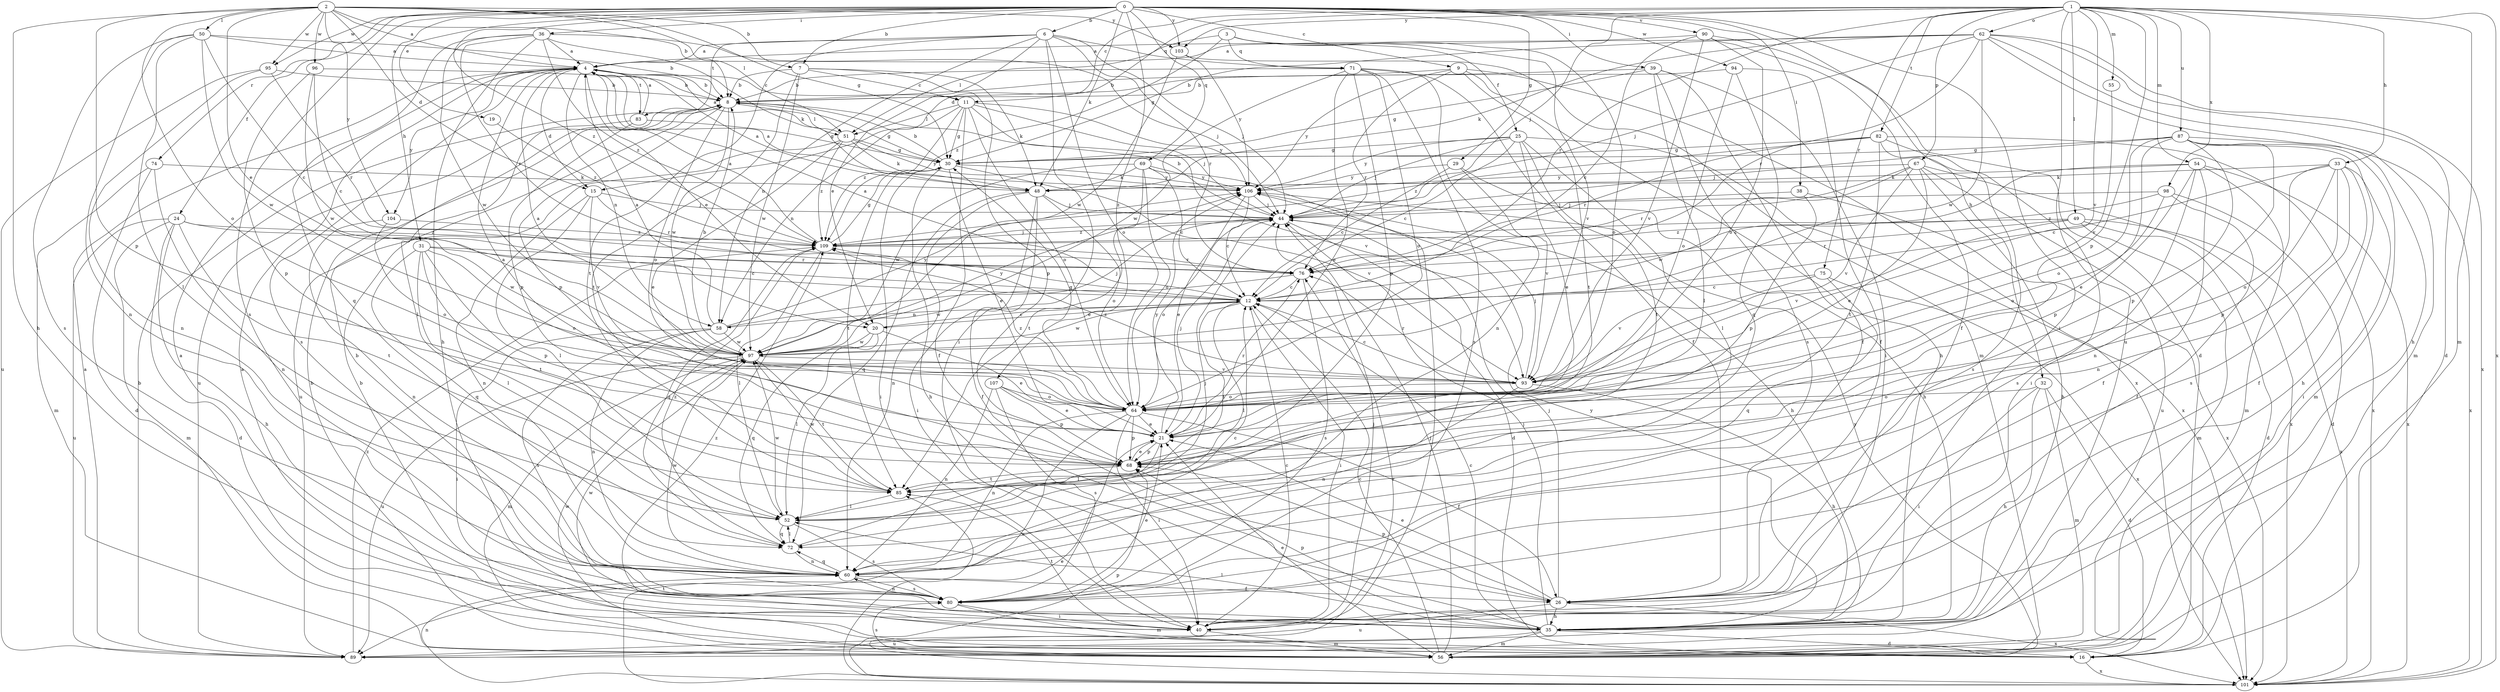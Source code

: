 strict digraph  {
0;
1;
2;
3;
4;
6;
7;
8;
9;
11;
12;
15;
16;
19;
20;
21;
24;
25;
26;
29;
30;
31;
32;
33;
35;
36;
38;
39;
40;
44;
48;
49;
50;
51;
52;
54;
55;
56;
58;
60;
62;
64;
67;
68;
69;
71;
72;
74;
75;
76;
80;
82;
83;
85;
87;
89;
90;
93;
94;
95;
96;
97;
98;
101;
103;
104;
106;
107;
109;
0 -> 6  [label=b];
0 -> 7  [label=b];
0 -> 9  [label=c];
0 -> 19  [label=e];
0 -> 24  [label=f];
0 -> 29  [label=g];
0 -> 31  [label=h];
0 -> 32  [label=h];
0 -> 36  [label=i];
0 -> 38  [label=i];
0 -> 39  [label=i];
0 -> 40  [label=i];
0 -> 48  [label=k];
0 -> 69  [label=q];
0 -> 74  [label=r];
0 -> 80  [label=s];
0 -> 90  [label=v];
0 -> 94  [label=w];
0 -> 95  [label=w];
0 -> 103  [label=y];
0 -> 107  [label=z];
0 -> 109  [label=z];
1 -> 11  [label=c];
1 -> 15  [label=d];
1 -> 33  [label=h];
1 -> 44  [label=j];
1 -> 49  [label=l];
1 -> 54  [label=m];
1 -> 55  [label=m];
1 -> 56  [label=m];
1 -> 62  [label=o];
1 -> 67  [label=p];
1 -> 68  [label=p];
1 -> 75  [label=r];
1 -> 76  [label=r];
1 -> 82  [label=t];
1 -> 87  [label=u];
1 -> 89  [label=u];
1 -> 93  [label=v];
1 -> 98  [label=x];
1 -> 101  [label=x];
1 -> 103  [label=y];
2 -> 4  [label=a];
2 -> 7  [label=b];
2 -> 8  [label=b];
2 -> 15  [label=d];
2 -> 20  [label=e];
2 -> 30  [label=g];
2 -> 35  [label=h];
2 -> 50  [label=l];
2 -> 51  [label=l];
2 -> 64  [label=o];
2 -> 68  [label=p];
2 -> 95  [label=w];
2 -> 96  [label=w];
2 -> 103  [label=y];
2 -> 104  [label=y];
3 -> 25  [label=f];
3 -> 51  [label=l];
3 -> 64  [label=o];
3 -> 71  [label=q];
3 -> 93  [label=v];
3 -> 109  [label=z];
4 -> 8  [label=b];
4 -> 11  [label=c];
4 -> 15  [label=d];
4 -> 20  [label=e];
4 -> 58  [label=n];
4 -> 80  [label=s];
4 -> 83  [label=t];
4 -> 104  [label=y];
6 -> 4  [label=a];
6 -> 20  [label=e];
6 -> 40  [label=i];
6 -> 44  [label=j];
6 -> 58  [label=n];
6 -> 64  [label=o];
6 -> 71  [label=q];
6 -> 76  [label=r];
6 -> 83  [label=t];
6 -> 85  [label=t];
7 -> 8  [label=b];
7 -> 11  [label=c];
7 -> 48  [label=k];
7 -> 68  [label=p];
7 -> 85  [label=t];
7 -> 97  [label=w];
8 -> 30  [label=g];
8 -> 51  [label=l];
8 -> 64  [label=o];
8 -> 68  [label=p];
8 -> 89  [label=u];
8 -> 97  [label=w];
9 -> 8  [label=b];
9 -> 35  [label=h];
9 -> 76  [label=r];
9 -> 85  [label=t];
9 -> 101  [label=x];
9 -> 106  [label=y];
11 -> 26  [label=f];
11 -> 30  [label=g];
11 -> 44  [label=j];
11 -> 51  [label=l];
11 -> 58  [label=n];
11 -> 64  [label=o];
11 -> 93  [label=v];
11 -> 106  [label=y];
11 -> 109  [label=z];
12 -> 4  [label=a];
12 -> 20  [label=e];
12 -> 40  [label=i];
12 -> 52  [label=l];
12 -> 58  [label=n];
12 -> 85  [label=t];
12 -> 97  [label=w];
15 -> 44  [label=j];
15 -> 52  [label=l];
15 -> 60  [label=n];
15 -> 76  [label=r];
15 -> 93  [label=v];
16 -> 4  [label=a];
16 -> 8  [label=b];
16 -> 101  [label=x];
19 -> 109  [label=z];
20 -> 12  [label=c];
20 -> 21  [label=e];
20 -> 52  [label=l];
20 -> 72  [label=q];
20 -> 97  [label=w];
21 -> 4  [label=a];
21 -> 44  [label=j];
21 -> 52  [label=l];
21 -> 68  [label=p];
21 -> 76  [label=r];
21 -> 106  [label=y];
24 -> 16  [label=d];
24 -> 35  [label=h];
24 -> 56  [label=m];
24 -> 85  [label=t];
24 -> 89  [label=u];
24 -> 97  [label=w];
24 -> 109  [label=z];
25 -> 12  [label=c];
25 -> 21  [label=e];
25 -> 30  [label=g];
25 -> 44  [label=j];
25 -> 52  [label=l];
25 -> 85  [label=t];
25 -> 101  [label=x];
25 -> 106  [label=y];
26 -> 21  [label=e];
26 -> 35  [label=h];
26 -> 44  [label=j];
26 -> 68  [label=p];
26 -> 89  [label=u];
26 -> 101  [label=x];
29 -> 12  [label=c];
29 -> 35  [label=h];
29 -> 93  [label=v];
29 -> 106  [label=y];
30 -> 8  [label=b];
30 -> 21  [label=e];
30 -> 35  [label=h];
30 -> 40  [label=i];
30 -> 85  [label=t];
30 -> 93  [label=v];
30 -> 106  [label=y];
31 -> 12  [label=c];
31 -> 52  [label=l];
31 -> 64  [label=o];
31 -> 68  [label=p];
31 -> 72  [label=q];
31 -> 76  [label=r];
31 -> 85  [label=t];
32 -> 16  [label=d];
32 -> 35  [label=h];
32 -> 40  [label=i];
32 -> 56  [label=m];
32 -> 64  [label=o];
33 -> 12  [label=c];
33 -> 26  [label=f];
33 -> 40  [label=i];
33 -> 48  [label=k];
33 -> 60  [label=n];
33 -> 64  [label=o];
33 -> 68  [label=p];
33 -> 80  [label=s];
35 -> 12  [label=c];
35 -> 16  [label=d];
35 -> 44  [label=j];
35 -> 52  [label=l];
35 -> 56  [label=m];
35 -> 68  [label=p];
35 -> 89  [label=u];
35 -> 97  [label=w];
35 -> 106  [label=y];
36 -> 4  [label=a];
36 -> 35  [label=h];
36 -> 44  [label=j];
36 -> 48  [label=k];
36 -> 72  [label=q];
36 -> 76  [label=r];
36 -> 97  [label=w];
36 -> 109  [label=z];
38 -> 44  [label=j];
38 -> 68  [label=p];
38 -> 101  [label=x];
39 -> 8  [label=b];
39 -> 26  [label=f];
39 -> 30  [label=g];
39 -> 40  [label=i];
39 -> 52  [label=l];
39 -> 80  [label=s];
40 -> 4  [label=a];
40 -> 12  [label=c];
40 -> 44  [label=j];
40 -> 56  [label=m];
40 -> 85  [label=t];
40 -> 109  [label=z];
44 -> 8  [label=b];
44 -> 16  [label=d];
44 -> 64  [label=o];
44 -> 109  [label=z];
48 -> 4  [label=a];
48 -> 26  [label=f];
48 -> 40  [label=i];
48 -> 44  [label=j];
48 -> 60  [label=n];
48 -> 64  [label=o];
48 -> 72  [label=q];
49 -> 16  [label=d];
49 -> 56  [label=m];
49 -> 76  [label=r];
49 -> 93  [label=v];
49 -> 101  [label=x];
49 -> 109  [label=z];
50 -> 4  [label=a];
50 -> 8  [label=b];
50 -> 12  [label=c];
50 -> 52  [label=l];
50 -> 60  [label=n];
50 -> 80  [label=s];
50 -> 97  [label=w];
51 -> 4  [label=a];
51 -> 21  [label=e];
51 -> 30  [label=g];
51 -> 48  [label=k];
51 -> 89  [label=u];
51 -> 106  [label=y];
51 -> 109  [label=z];
52 -> 72  [label=q];
52 -> 80  [label=s];
52 -> 97  [label=w];
54 -> 12  [label=c];
54 -> 26  [label=f];
54 -> 48  [label=k];
54 -> 56  [label=m];
54 -> 68  [label=p];
54 -> 80  [label=s];
54 -> 101  [label=x];
55 -> 93  [label=v];
56 -> 8  [label=b];
56 -> 12  [label=c];
56 -> 21  [label=e];
56 -> 44  [label=j];
56 -> 80  [label=s];
56 -> 97  [label=w];
56 -> 106  [label=y];
58 -> 4  [label=a];
58 -> 40  [label=i];
58 -> 44  [label=j];
58 -> 60  [label=n];
58 -> 80  [label=s];
58 -> 97  [label=w];
58 -> 106  [label=y];
60 -> 12  [label=c];
60 -> 26  [label=f];
60 -> 72  [label=q];
60 -> 80  [label=s];
60 -> 97  [label=w];
62 -> 4  [label=a];
62 -> 16  [label=d];
62 -> 30  [label=g];
62 -> 35  [label=h];
62 -> 44  [label=j];
62 -> 48  [label=k];
62 -> 56  [label=m];
62 -> 76  [label=r];
62 -> 97  [label=w];
62 -> 101  [label=x];
64 -> 21  [label=e];
64 -> 26  [label=f];
64 -> 30  [label=g];
64 -> 40  [label=i];
64 -> 60  [label=n];
64 -> 68  [label=p];
64 -> 89  [label=u];
64 -> 109  [label=z];
67 -> 21  [label=e];
67 -> 35  [label=h];
67 -> 76  [label=r];
67 -> 89  [label=u];
67 -> 93  [label=v];
67 -> 97  [label=w];
67 -> 101  [label=x];
67 -> 106  [label=y];
68 -> 21  [label=e];
68 -> 85  [label=t];
69 -> 12  [label=c];
69 -> 40  [label=i];
69 -> 48  [label=k];
69 -> 64  [label=o];
69 -> 85  [label=t];
69 -> 97  [label=w];
69 -> 106  [label=y];
71 -> 8  [label=b];
71 -> 21  [label=e];
71 -> 26  [label=f];
71 -> 60  [label=n];
71 -> 64  [label=o];
71 -> 68  [label=p];
71 -> 80  [label=s];
71 -> 97  [label=w];
72 -> 44  [label=j];
72 -> 52  [label=l];
72 -> 60  [label=n];
72 -> 109  [label=z];
74 -> 16  [label=d];
74 -> 48  [label=k];
74 -> 56  [label=m];
74 -> 60  [label=n];
75 -> 12  [label=c];
75 -> 72  [label=q];
75 -> 93  [label=v];
75 -> 101  [label=x];
76 -> 12  [label=c];
76 -> 80  [label=s];
76 -> 97  [label=w];
80 -> 8  [label=b];
80 -> 21  [label=e];
80 -> 40  [label=i];
80 -> 56  [label=m];
80 -> 60  [label=n];
82 -> 30  [label=g];
82 -> 40  [label=i];
82 -> 76  [label=r];
82 -> 80  [label=s];
82 -> 85  [label=t];
82 -> 101  [label=x];
82 -> 109  [label=z];
83 -> 4  [label=a];
83 -> 30  [label=g];
83 -> 52  [label=l];
83 -> 68  [label=p];
85 -> 52  [label=l];
85 -> 97  [label=w];
87 -> 21  [label=e];
87 -> 30  [label=g];
87 -> 35  [label=h];
87 -> 44  [label=j];
87 -> 56  [label=m];
87 -> 60  [label=n];
87 -> 64  [label=o];
87 -> 68  [label=p];
87 -> 101  [label=x];
89 -> 4  [label=a];
89 -> 8  [label=b];
89 -> 109  [label=z];
90 -> 4  [label=a];
90 -> 12  [label=c];
90 -> 16  [label=d];
90 -> 26  [label=f];
90 -> 64  [label=o];
90 -> 93  [label=v];
93 -> 12  [label=c];
93 -> 35  [label=h];
93 -> 44  [label=j];
93 -> 60  [label=n];
93 -> 64  [label=o];
93 -> 76  [label=r];
93 -> 109  [label=z];
94 -> 8  [label=b];
94 -> 26  [label=f];
94 -> 64  [label=o];
94 -> 72  [label=q];
95 -> 8  [label=b];
95 -> 60  [label=n];
95 -> 76  [label=r];
95 -> 89  [label=u];
96 -> 8  [label=b];
96 -> 12  [label=c];
96 -> 68  [label=p];
96 -> 97  [label=w];
97 -> 4  [label=a];
97 -> 8  [label=b];
97 -> 56  [label=m];
97 -> 85  [label=t];
97 -> 89  [label=u];
97 -> 93  [label=v];
97 -> 106  [label=y];
98 -> 16  [label=d];
98 -> 26  [label=f];
98 -> 44  [label=j];
98 -> 64  [label=o];
98 -> 109  [label=z];
101 -> 21  [label=e];
101 -> 60  [label=n];
101 -> 68  [label=p];
101 -> 76  [label=r];
101 -> 85  [label=t];
103 -> 56  [label=m];
103 -> 97  [label=w];
103 -> 106  [label=y];
104 -> 60  [label=n];
104 -> 64  [label=o];
104 -> 109  [label=z];
106 -> 4  [label=a];
106 -> 12  [label=c];
106 -> 21  [label=e];
106 -> 35  [label=h];
106 -> 44  [label=j];
107 -> 21  [label=e];
107 -> 60  [label=n];
107 -> 64  [label=o];
107 -> 68  [label=p];
107 -> 80  [label=s];
109 -> 4  [label=a];
109 -> 30  [label=g];
109 -> 44  [label=j];
109 -> 52  [label=l];
109 -> 72  [label=q];
109 -> 76  [label=r];
}
